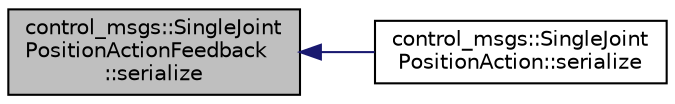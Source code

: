 digraph "control_msgs::SingleJointPositionActionFeedback::serialize"
{
  edge [fontname="Helvetica",fontsize="10",labelfontname="Helvetica",labelfontsize="10"];
  node [fontname="Helvetica",fontsize="10",shape=record];
  rankdir="LR";
  Node1 [label="control_msgs::SingleJoint\lPositionActionFeedback\l::serialize",height=0.2,width=0.4,color="black", fillcolor="grey75", style="filled" fontcolor="black"];
  Node1 -> Node2 [dir="back",color="midnightblue",fontsize="10",style="solid",fontname="Helvetica"];
  Node2 [label="control_msgs::SingleJoint\lPositionAction::serialize",height=0.2,width=0.4,color="black", fillcolor="white", style="filled",URL="$classcontrol__msgs_1_1_single_joint_position_action.html#a6cd9a677b3ae58e6afe225f9e8eace63"];
}
